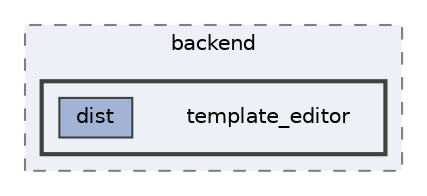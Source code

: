 digraph "public/backend/template_editor"
{
 // LATEX_PDF_SIZE
  bgcolor="transparent";
  edge [fontname=Helvetica,fontsize=10,labelfontname=Helvetica,labelfontsize=10];
  node [fontname=Helvetica,fontsize=10,shape=box,height=0.2,width=0.4];
  compound=true
  subgraph clusterdir_b18728aaac7cafce72c8edd7d5629dd4 {
    graph [ bgcolor="#edf0f7", pencolor="grey50", label="backend", fontname=Helvetica,fontsize=10 style="filled,dashed", URL="dir_b18728aaac7cafce72c8edd7d5629dd4.html",tooltip=""]
  subgraph clusterdir_b1d01a8f260b624cd38f78579b1eb32c {
    graph [ bgcolor="#edf0f7", pencolor="grey25", label="", fontname=Helvetica,fontsize=10 style="filled,bold", URL="dir_b1d01a8f260b624cd38f78579b1eb32c.html",tooltip=""]
    dir_b1d01a8f260b624cd38f78579b1eb32c [shape=plaintext, label="template_editor"];
  dir_0546061323d4d988c1fda985bfdf5d55 [label="dist", fillcolor="#a2b4d6", color="grey25", style="filled", URL="dir_0546061323d4d988c1fda985bfdf5d55.html",tooltip=""];
  }
  }
}
